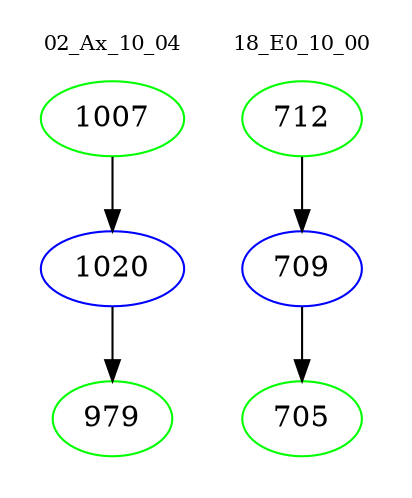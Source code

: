 digraph{
subgraph cluster_0 {
color = white
label = "02_Ax_10_04";
fontsize=10;
T0_1007 [label="1007", color="green"]
T0_1007 -> T0_1020 [color="black"]
T0_1020 [label="1020", color="blue"]
T0_1020 -> T0_979 [color="black"]
T0_979 [label="979", color="green"]
}
subgraph cluster_1 {
color = white
label = "18_E0_10_00";
fontsize=10;
T1_712 [label="712", color="green"]
T1_712 -> T1_709 [color="black"]
T1_709 [label="709", color="blue"]
T1_709 -> T1_705 [color="black"]
T1_705 [label="705", color="green"]
}
}
